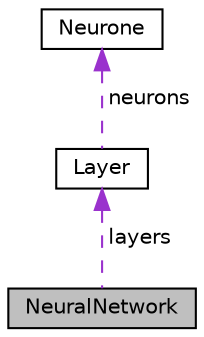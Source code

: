 digraph "NeuralNetwork"
{
  edge [fontname="Helvetica",fontsize="10",labelfontname="Helvetica",labelfontsize="10"];
  node [fontname="Helvetica",fontsize="10",shape=record];
  Node1 [label="NeuralNetwork",height=0.2,width=0.4,color="black", fillcolor="grey75", style="filled", fontcolor="black"];
  Node2 -> Node1 [dir="back",color="darkorchid3",fontsize="10",style="dashed",label=" layers" ,fontname="Helvetica"];
  Node2 [label="Layer",height=0.2,width=0.4,color="black", fillcolor="white", style="filled",URL="$structLayer.html"];
  Node3 -> Node2 [dir="back",color="darkorchid3",fontsize="10",style="dashed",label=" neurons" ,fontname="Helvetica"];
  Node3 [label="Neurone",height=0.2,width=0.4,color="black", fillcolor="white", style="filled",URL="$structNeurone.html"];
}
